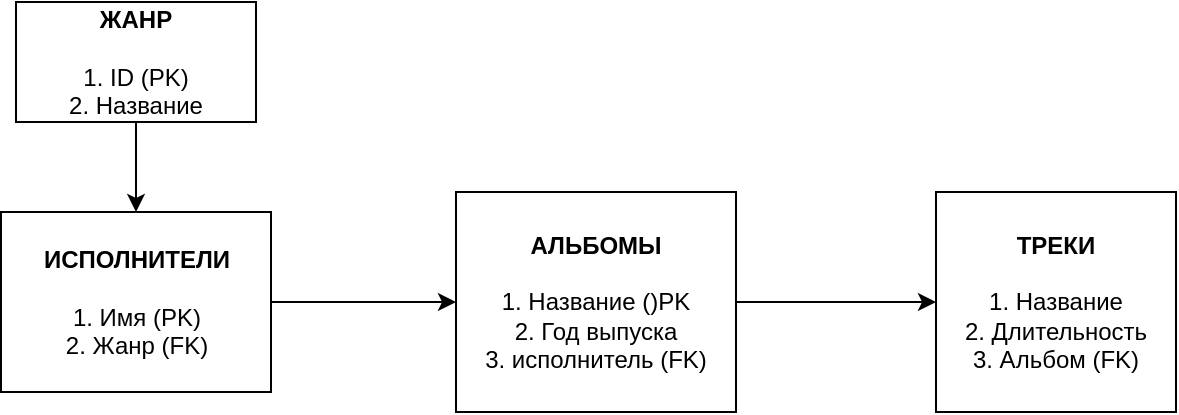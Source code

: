 <mxfile version="24.0.1" type="device">
  <diagram name="Страница — 1" id="dW-wqM3ZpH82boq5X5AG">
    <mxGraphModel dx="721" dy="482" grid="1" gridSize="10" guides="1" tooltips="1" connect="1" arrows="1" fold="1" page="1" pageScale="1" pageWidth="827" pageHeight="1169" math="0" shadow="0">
      <root>
        <mxCell id="0" />
        <mxCell id="1" parent="0" />
        <mxCell id="DSmmjA6y5i1saCxuhXYl-7" value="" style="edgeStyle=orthogonalEdgeStyle;rounded=0;orthogonalLoop=1;jettySize=auto;html=1;" edge="1" parent="1" source="DSmmjA6y5i1saCxuhXYl-1" target="DSmmjA6y5i1saCxuhXYl-2">
          <mxGeometry relative="1" as="geometry" />
        </mxCell>
        <mxCell id="DSmmjA6y5i1saCxuhXYl-1" value="&lt;b&gt;ЖАНР&lt;/b&gt;&lt;div&gt;&lt;br&gt;&lt;/div&gt;&lt;div&gt;1. ID (PK)&lt;/div&gt;&lt;div&gt;2. Название&lt;/div&gt;" style="rounded=0;whiteSpace=wrap;html=1;" vertex="1" parent="1">
          <mxGeometry x="90" y="100" width="120" height="60" as="geometry" />
        </mxCell>
        <mxCell id="DSmmjA6y5i1saCxuhXYl-8" value="" style="edgeStyle=orthogonalEdgeStyle;rounded=0;orthogonalLoop=1;jettySize=auto;html=1;" edge="1" parent="1" source="DSmmjA6y5i1saCxuhXYl-2" target="DSmmjA6y5i1saCxuhXYl-3">
          <mxGeometry relative="1" as="geometry" />
        </mxCell>
        <mxCell id="DSmmjA6y5i1saCxuhXYl-2" value="&lt;b&gt;ИСПОЛНИТЕЛИ&lt;/b&gt;&lt;div&gt;&lt;br&gt;&lt;/div&gt;&lt;div&gt;1. Имя (PK)&lt;/div&gt;&lt;div&gt;2. Жанр (FK)&lt;/div&gt;" style="rounded=0;whiteSpace=wrap;html=1;" vertex="1" parent="1">
          <mxGeometry x="82.5" y="205" width="135" height="90" as="geometry" />
        </mxCell>
        <mxCell id="DSmmjA6y5i1saCxuhXYl-10" value="" style="edgeStyle=orthogonalEdgeStyle;rounded=0;orthogonalLoop=1;jettySize=auto;html=1;" edge="1" parent="1" source="DSmmjA6y5i1saCxuhXYl-3" target="DSmmjA6y5i1saCxuhXYl-9">
          <mxGeometry relative="1" as="geometry" />
        </mxCell>
        <mxCell id="DSmmjA6y5i1saCxuhXYl-3" value="&lt;b&gt;АЛЬБОМЫ&lt;/b&gt;&lt;div&gt;&lt;br&gt;&lt;/div&gt;&lt;div&gt;1. Название ()PK&lt;/div&gt;&lt;div&gt;2. Год выпуска&lt;/div&gt;&lt;div&gt;3. исполнитель (FK)&lt;/div&gt;" style="rounded=0;whiteSpace=wrap;html=1;" vertex="1" parent="1">
          <mxGeometry x="310" y="195" width="140" height="110" as="geometry" />
        </mxCell>
        <mxCell id="DSmmjA6y5i1saCxuhXYl-9" value="&lt;b&gt;ТРЕКИ&lt;/b&gt;&lt;div&gt;&lt;br&gt;&lt;/div&gt;&lt;div&gt;1. Название&lt;/div&gt;&lt;div&gt;2. Длительность&lt;/div&gt;&lt;div&gt;3. Альбом (FK)&lt;/div&gt;" style="rounded=0;whiteSpace=wrap;html=1;" vertex="1" parent="1">
          <mxGeometry x="550" y="195" width="120" height="110" as="geometry" />
        </mxCell>
      </root>
    </mxGraphModel>
  </diagram>
</mxfile>
